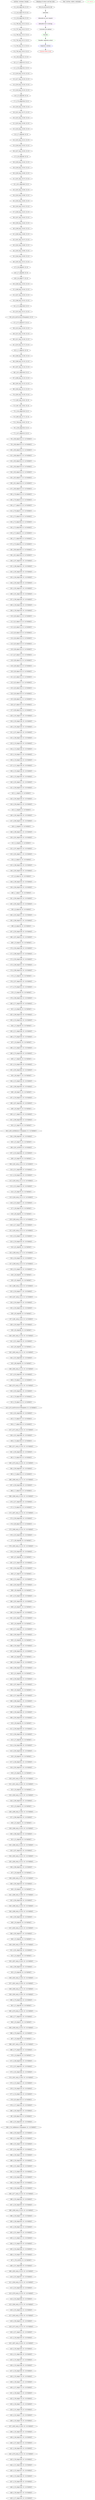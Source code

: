 digraph g {
legend_varNames [ label="varNum: varName, bounds" ]
legend_varNames_0 [ label="0: x_149_edge(184), [0, 0]" ]
legend_varNames_1 [ label="1: x_144_edge(179), [0, 0]" ]
legend_varNames_2 [ label="2: x_129_edge(164), [0, 0]" ]
legend_varNames_3 [ label="3: x_798_in(p_{0,5}), [0, 0]" ]
legend_varNames_4 [ label="4: x_797_in(p_{0,4}), [0, 0]" ]
legend_varNames_5 [ label="5: x_796_in(p_{0,3}), [0, 0]" ]
legend_varNames_6 [ label="6: x_795_in(p_{0,2}), [0, 0]" ]
legend_varNames_7 [ label="7: x_794_in(p_{0,1}), [0, 0]" ]
legend_varNames_8 [ label="8: x_793_in(p_{0,0}), [0, 0]" ]
legend_varNames_9 [ label="9: x_106_edge(141), [0, 0]" ]
legend_varNames_10 [ label="10: x_117_edge(152), [0, 0]" ]
legend_varNames_11 [ label="11: x_126_edge(161), [0, 0]" ]
legend_varNames_12 [ label="12: x_816_in(p_{0,22}), [0, 0]" ]
legend_varNames_13 [ label="13: x_817_in(p_{0,23}), [0, 0]" ]
legend_varNames_14 [ label="14: x_818_in(p_{0,24}), [0, 0]" ]
legend_varNames_15 [ label="15: x_819_in(p_{0,25}), [0, 0]" ]
legend_varNames_16 [ label="16: x_22_edge(39), [0, 0]" ]
legend_varNames_17 [ label="17: x_279_edge(334), [0, 0]" ]
legend_varNames_18 [ label="18: x_820_in(p_{0,26}), [0, 0]" ]
legend_varNames_19 [ label="19: x_821_in(p_{0,27}), [0, 0]" ]
legend_varNames_20 [ label="20: x_822_in(p_{0,28}), [0, 0]" ]
legend_varNames_21 [ label="21: x_823_in(p_{0,29}), [0, 0]" ]
legend_varNames_22 [ label="22: x_824_in(p_{0,30}), [0, 0]" ]
legend_varNames_23 [ label="23: x_27_edge(46), [0, 0]" ]
legend_varNames_24 [ label="24: x_825_in(p_{0,31}), [0, 0]" ]
legend_varNames_25 [ label="25: x_826_in(p_{0,32}), [0, 0]" ]
legend_varNames_26 [ label="26: x_827_in(p_{0,33}), [0, 0]" ]
legend_varNames_27 [ label="27: x_30_edge(49), [0, 0]" ]
legend_varNames_28 [ label="28: x_828_in(p_{0,34}), [0, 0]" ]
legend_varNames_29 [ label="29: x_829_in(p_{0,35}), [0, 0]" ]
legend_varNames_30 [ label="30: x_830_in(p_{0,36}), [0, 0]" ]
legend_varNames_31 [ label="31: x_831_in(p_{0,37}), [0, 0]" ]
legend_varNames_32 [ label="32: x_291_edge(346), [0, 0]" ]
legend_varNames_33 [ label="33: x_832_in(p_{0,38}), [0, 0]" ]
legend_varNames_34 [ label="34: x_833_in(p_{0,39}), [0, 0]" ]
legend_varNames_35 [ label="35: x_834_in(p_{0,40}), [0, 0]" ]
legend_varNames_36 [ label="36: x_835_in(p_{0,41}), [0, 0]" ]
legend_varNames_37 [ label="37: x_836_in(p_{0,42}), [0, 0]" ]
legend_varNames_38 [ label="38: x_837_in(p_{0,43}), [0, 0]" ]
legend_varNames_39 [ label="39: x_838_in(p_{0,44}), [0, 0]" ]
legend_varNames_40 [ label="40: x_839_in(p_{0,45}), [0, 0]" ]
legend_varNames_41 [ label="41: x_840_in(p_{0,46}), [0, 0]" ]
legend_varNames_42 [ label="42: x_841_in(p_{0,47}), [0, 0]" ]
legend_varNames_43 [ label="43: x_842_in(p_{0,48}), [0, 0]" ]
legend_varNames_44 [ label="44: x_843_in(p_{0,49}), [0, 0]" ]
legend_varNames_45 [ label="45: x_844_in(p_{0,50}), [0, 0]" ]
legend_varNames_46 [ label="46: x_845_in(p_{0,51}), [0, 0]" ]
legend_varNames_47 [ label="47: x_59_edge(82), [0, 0]" ]
legend_varNames_48 [ label="48: x_57_edge(80), [0, 0]" ]
legend_varNames_49 [ label="49: x_54_edge(77), [0, 0]" ]
legend_varNames_50 [ label="50: x_849_in(p_{0,55}), [0, 0]" ]
legend_varNames_51 [ label="51: x_848_in(p_{0,54}), [0, 0]" ]
legend_varNames_52 [ label="52: x_847_in(p_{0,53}), [0, 0]" ]
legend_varNames_53 [ label="53: x_846_in(p_{0,52}), [0, 0]" ]
legend_varNames_54 [ label="54: x_213_edge(248), [0, 0]" ]
legend_varNames_55 [ label="55: x_815_in(p_{0,21}), [0, 0]" ]
legend_varNames_56 [ label="56: x_814_in(Fructose-6-Phosphate), [0, 0]" ]
legend_varNames_57 [ label="57: x_272_edge(327), [0, 0]" ]
legend_varNames_58 [ label="58: x_813_in(p_{0,20}), [0, 0]" ]
legend_varNames_59 [ label="59: x_812_in(p_{0,19}), [0, 0]" ]
legend_varNames_60 [ label="60: x_811_in(p_{0,18}), [0, 0]" ]
legend_varNames_61 [ label="61: x_810_in(p_{0,17}), [0, 0]" ]
legend_varNames_62 [ label="62: x_11_edge(23), [0, 0]" ]
legend_varNames_63 [ label="63: x_809_in(p_{0,16}), [0, 0]" ]
legend_varNames_64 [ label="64: x_808_in(p_{0,15}), [0, 0]" ]
legend_varNames_65 [ label="65: x_807_in(p_{0,14}), [0, 0]" ]
legend_varNames_66 [ label="66: x_201_edge(236), [0, 0]" ]
legend_varNames_67 [ label="67: x_806_in(p_{0,13}), [0, 0]" ]
legend_varNames_68 [ label="68: x_805_in(p_{0,12}), [0, 0]" ]
legend_varNames_69 [ label="69: x_804_in(p_{0,11}), [0, 0]" ]
legend_varNames_70 [ label="70: x_803_in(p_{0,10}), [0, 0]" ]
legend_varNames_71 [ label="71: x_802_in(p_{0,9}), [0, 0]" ]
legend_varNames_72 [ label="72: x_801_in(p_{0,8}), [0, 0]" ]
legend_varNames_73 [ label="73: x_194_edge(229), [0, 0]" ]
legend_varNames_74 [ label="74: x_800_in(p_{0,7}), [0, 0]" ]
legend_varNames_75 [ label="75: x_799_in(p_{0,6}), [0, 0]" ]
legend_varNames_76 [ label="76: x_168_edge(203), [0, 0]" ]
legend_varNames_77 [ label="77: x_187_edge(222), [0, 0]" ]
legend_varNames_78 [ label="78: x_189_edge(224), [0, 2147483647]" ]
legend_varNames_79 [ label="79: x_188_edge(223), [0, 2147483647]" ]
legend_varNames_80 [ label="80: x_190_edge(225), [0, 2147483647]" ]
legend_varNames_81 [ label="81: x_186_edge(221), [0, 2147483647]" ]
legend_varNames_82 [ label="82: x_185_edge(220), [0, 2147483647]" ]
legend_varNames_83 [ label="83: x_184_edge(219), [0, 2147483647]" ]
legend_varNames_84 [ label="84: x_183_edge(218), [0, 2147483647]" ]
legend_varNames_85 [ label="85: x_182_edge(217), [0, 2147483647]" ]
legend_varNames_86 [ label="86: x_181_edge(216), [0, 2147483647]" ]
legend_varNames_87 [ label="87: x_180_edge(215), [0, 2147483647]" ]
legend_varNames_88 [ label="88: x_179_edge(214), [0, 2147483647]" ]
legend_varNames_89 [ label="89: x_178_edge(213), [0, 2147483647]" ]
legend_varNames_90 [ label="90: x_177_edge(212), [0, 2147483647]" ]
legend_varNames_91 [ label="91: x_176_edge(211), [0, 2147483647]" ]
legend_varNames_92 [ label="92: x_175_edge(210), [0, 2147483647]" ]
legend_varNames_93 [ label="93: x_174_edge(209), [0, 2147483647]" ]
legend_varNames_94 [ label="94: x_173_edge(208), [0, 2147483647]" ]
legend_varNames_95 [ label="95: x_172_edge(207), [0, 2147483647]" ]
legend_varNames_96 [ label="96: x_171_edge(206), [0, 2147483647]" ]
legend_varNames_97 [ label="97: x_170_edge(205), [0, 2147483647]" ]
legend_varNames_98 [ label="98: x_169_edge(204), [0, 2147483647]" ]
legend_varNames_99 [ label="99: x_191_edge(226), [0, 2147483647]" ]
legend_varNames_100 [ label="100: x_167_edge(202), [0, 2147483647]" ]
legend_varNames_101 [ label="101: x_166_edge(201), [0, 2147483647]" ]
legend_varNames_102 [ label="102: x_165_edge(200), [0, 2147483647]" ]
legend_varNames_103 [ label="103: x_164_edge(199), [0, 2147483647]" ]
legend_varNames_104 [ label="104: x_163_edge(198), [0, 2147483647]" ]
legend_varNames_105 [ label="105: x_162_edge(197), [0, 2147483647]" ]
legend_varNames_106 [ label="106: x_161_edge(196), [0, 2147483647]" ]
legend_varNames_107 [ label="107: x_160_edge(195), [0, 2147483647]" ]
legend_varNames_108 [ label="108: x_159_edge(194), [0, 2147483647]" ]
legend_varNames_109 [ label="109: x_158_edge(193), [0, 2147483647]" ]
legend_varNames_110 [ label="110: x_80_edge(112), [0, 2147483647]" ]
legend_varNames_111 [ label="111: x_81_edge(113), [0, 2147483647]" ]
legend_varNames_112 [ label="112: x_82_edge(114), [0, 2147483647]" ]
legend_varNames_113 [ label="113: x_83_edge(116), [0, 2147483647]" ]
legend_varNames_114 [ label="114: x_84_edge(118), [0, 2147483647]" ]
legend_varNames_115 [ label="115: x_85_edge(119), [0, 2147483647]" ]
legend_varNames_116 [ label="116: x_86_edge(120), [0, 2147483647]" ]
legend_varNames_117 [ label="117: x_87_edge(121), [0, 2147483647]" ]
legend_varNames_118 [ label="118: x_88_edge(122), [0, 2147483647]" ]
legend_varNames_119 [ label="119: x_89_edge(123), [0, 2147483647]" ]
legend_varNames_120 [ label="120: x_90_edge(124), [0, 2147483647]" ]
legend_varNames_121 [ label="121: x_91_edge(125), [0, 2147483647]" ]
legend_varNames_122 [ label="122: x_92_edge(127), [0, 2147483647]" ]
legend_varNames_123 [ label="123: x_93_edge(128), [0, 2147483647]" ]
legend_varNames_124 [ label="124: x_94_edge(129), [0, 2147483647]" ]
legend_varNames_125 [ label="125: x_96_edge(131), [0, 2147483647]" ]
legend_varNames_126 [ label="126: x_97_edge(132), [0, 2147483647]" ]
legend_varNames_127 [ label="127: x_99_edge(134), [0, 2147483647]" ]
legend_varNames_128 [ label="128: x_102_edge(137), [0, 2147483647]" ]
legend_varNames_129 [ label="129: x_103_edge(138), [0, 2147483647]" ]
legend_varNames_130 [ label="130: x_105_edge(140), [0, 2147483647]" ]
legend_varNames_131 [ label="131: x_107_edge(142), [0, 2147483647]" ]
legend_varNames_132 [ label="132: x_108_edge(143), [0, 2147483647]" ]
legend_varNames_133 [ label="133: x_110_edge(145), [0, 2147483647]" ]
legend_varNames_134 [ label="134: x_113_edge(148), [0, 2147483647]" ]
legend_varNames_135 [ label="135: x_116_edge(151), [0, 2147483647]" ]
legend_varNames_136 [ label="136: x_119_edge(154), [0, 2147483647]" ]
legend_varNames_137 [ label="137: x_121_edge(156), [0, 2147483647]" ]
legend_varNames_138 [ label="138: x_123_edge(158), [0, 2147483647]" ]
legend_varNames_139 [ label="139: x_125_edge(160), [0, 2147483647]" ]
legend_varNames_140 [ label="140: x_192_edge(227), [0, 2147483647]" ]
legend_varNames_141 [ label="141: x_258_edge(313), [0, 2147483647]" ]
legend_varNames_142 [ label="142: x_1_edge(3), [0, 2147483647]" ]
legend_varNames_143 [ label="143: x_193_edge(228), [0, 2147483647]" ]
legend_varNames_144 [ label="144: x_259_edge(314), [0, 2147483647]" ]
legend_varNames_145 [ label="145: x_2_edge(6), [0, 2147483647]" ]
legend_varNames_146 [ label="146: x_195_edge(230), [0, 2147483647]" ]
legend_varNames_147 [ label="147: x_260_edge(315), [0, 2147483647]" ]
legend_varNames_148 [ label="148: x_3_edge(8), [0, 2147483647]" ]
legend_varNames_149 [ label="149: x_196_edge(231), [0, 2147483647]" ]
legend_varNames_150 [ label="150: x_261_edge(316), [0, 2147483647]" ]
legend_varNames_151 [ label="151: x_4_edge(9), [0, 2147483647]" ]
legend_varNames_152 [ label="152: x_197_edge(232), [0, 2147483647]" ]
legend_varNames_153 [ label="153: x_262_edge(317), [0, 2147483647]" ]
legend_varNames_154 [ label="154: x_5_edge(12), [0, 2147483647]" ]
legend_varNames_155 [ label="155: x_198_edge(233), [0, 2147483647]" ]
legend_varNames_156 [ label="156: x_263_edge(318), [0, 2147483647]" ]
legend_varNames_157 [ label="157: x_6_edge(14), [0, 2147483647]" ]
legend_varNames_158 [ label="158: x_199_edge(234), [0, 2147483647]" ]
legend_varNames_159 [ label="159: x_264_edge(319), [0, 2147483647]" ]
legend_varNames_160 [ label="160: x_7_edge(17), [0, 2147483647]" ]
legend_varNames_161 [ label="161: x_200_edge(235), [0, 2147483647]" ]
legend_varNames_162 [ label="162: x_265_edge(320), [0, 2147483647]" ]
legend_varNames_163 [ label="163: x_8_edge(19), [0, 2147483647]" ]
legend_varNames_164 [ label="164: x_202_edge(237), [0, 2147483647]" ]
legend_varNames_165 [ label="165: x_266_edge(321), [0, 2147483647]" ]
legend_varNames_166 [ label="166: x_9_edge(20), [0, 2147483647]" ]
legend_varNames_167 [ label="167: x_203_edge(238), [0, 2147483647]" ]
legend_varNames_168 [ label="168: x_267_edge(322), [0, 2147483647]" ]
legend_varNames_169 [ label="169: x_10_edge(22), [0, 2147483647]" ]
legend_varNames_170 [ label="170: x_204_edge(239), [0, 2147483647]" ]
legend_varNames_171 [ label="171: x_268_edge(323), [0, 2147483647]" ]
legend_varNames_172 [ label="172: x_205_edge(240), [0, 2147483647]" ]
legend_varNames_173 [ label="173: x_206_edge(241), [0, 2147483647]" ]
legend_varNames_174 [ label="174: x_269_edge(324), [0, 2147483647]" ]
legend_varNames_175 [ label="175: x_12_edge(25), [0, 2147483647]" ]
legend_varNames_176 [ label="176: x_207_edge(242), [0, 2147483647]" ]
legend_varNames_177 [ label="177: x_270_edge(325), [0, 2147483647]" ]
legend_varNames_178 [ label="178: x_13_edge(26), [0, 2147483647]" ]
legend_varNames_179 [ label="179: x_208_edge(243), [0, 2147483647]" ]
legend_varNames_180 [ label="180: x_271_edge(326), [0, 2147483647]" ]
legend_varNames_181 [ label="181: x_14_edge(28), [0, 2147483647]" ]
legend_varNames_182 [ label="182: x_209_edge(244), [0, 2147483647]" ]
legend_varNames_183 [ label="183: x_210_edge(245), [0, 2147483647]" ]
legend_varNames_184 [ label="184: x_15_edge(30), [0, 2147483647]" ]
legend_varNames_185 [ label="185: x_211_edge(246), [0, 2147483647]" ]
legend_varNames_186 [ label="186: x_273_edge(328), [0, 2147483647]" ]
legend_varNames_187 [ label="187: x_16_edge(32), [0, 2147483647]" ]
legend_varNames_188 [ label="188: x_212_edge(247), [0, 2147483647]" ]
legend_varNames_189 [ label="189: x_274_edge(329), [0, 2147483647]" ]
legend_varNames_190 [ label="190: x_17_edge(34), [0, 2147483647]" ]
legend_varNames_191 [ label="191: x_214_edge(249), [0, 2147483647]" ]
legend_varNames_192 [ label="192: x_305_edge(363), [0, 2147483647]" ]
legend_varNames_193 [ label="193: x_48_edge(71), [0, 2147483647]" ]
legend_varNames_194 [ label="194: x_215_edge(250), [0, 2147483647]" ]
legend_varNames_195 [ label="195: x_306_edge(364), [0, 2147483647]" ]
legend_varNames_196 [ label="196: x_49_edge(72), [0, 2147483647]" ]
legend_varNames_197 [ label="197: x_216_edge(251), [0, 2147483647]" ]
legend_varNames_198 [ label="198: x_307_edge(365), [0, 2147483647]" ]
legend_varNames_199 [ label="199: x_50_edge(73), [0, 2147483647]" ]
legend_varNames_200 [ label="200: x_217_edge(252), [0, 2147483647]" ]
legend_varNames_201 [ label="201: x_308_edge(366), [0, 2147483647]" ]
legend_varNames_202 [ label="202: x_51_edge(74), [0, 2147483647]" ]
legend_varNames_203 [ label="203: x_850_out(Ribulose-5-Phosphate), [0, 2147483647]" ]
legend_varNames_204 [ label="204: x_309_edge(367), [0, 2147483647]" ]
legend_varNames_205 [ label="205: x_52_edge(75), [0, 2147483647]" ]
legend_varNames_206 [ label="206: x_851_out(H2O), [0, 2147483647]" ]
legend_varNames_207 [ label="207: x_310_edge(368), [0, 2147483647]" ]
legend_varNames_208 [ label="208: x_53_edge(76), [0, 2147483647]" ]
legend_varNames_209 [ label="209: x_852_out(p_{0,0}), [0, 2147483647]" ]
legend_varNames_210 [ label="210: x_311_edge(369), [0, 2147483647]" ]
legend_varNames_211 [ label="211: x_218_edge(253), [0, 2147483647]" ]
legend_varNames_212 [ label="212: x_853_out(p_{0,1}), [0, 2147483647]" ]
legend_varNames_213 [ label="213: x_312_edge(370), [0, 2147483647]" ]
legend_varNames_214 [ label="214: x_55_edge(78), [0, 2147483647]" ]
legend_varNames_215 [ label="215: x_854_out(p_{0,2}), [0, 2147483647]" ]
legend_varNames_216 [ label="216: x_313_edge(371), [0, 2147483647]" ]
legend_varNames_217 [ label="217: x_56_edge(79), [0, 2147483647]" ]
legend_varNames_218 [ label="218: x_60_edge(84), [0, 2147483647]" ]
legend_varNames_219 [ label="219: x_858_out(p_{0,6}), [0, 2147483647]" ]
legend_varNames_220 [ label="220: x_317_edge(375), [0, 2147483647]" ]
legend_varNames_221 [ label="221: x_855_out(p_{0,3}), [0, 2147483647]" ]
legend_varNames_222 [ label="222: x_314_edge(372), [0, 2147483647]" ]
legend_varNames_223 [ label="223: x_219_edge(254), [0, 2147483647]" ]
legend_varNames_224 [ label="224: x_61_edge(85), [0, 2147483647]" ]
legend_varNames_225 [ label="225: x_859_out(p_{0,7}), [0, 2147483647]" ]
legend_varNames_226 [ label="226: x_318_edge(376), [0, 2147483647]" ]
legend_varNames_227 [ label="227: x_856_out(p_{0,4}), [0, 2147483647]" ]
legend_varNames_228 [ label="228: x_315_edge(373), [0, 2147483647]" ]
legend_varNames_229 [ label="229: x_58_edge(81), [0, 2147483647]" ]
legend_varNames_230 [ label="230: x_62_edge(87), [0, 2147483647]" ]
legend_varNames_231 [ label="231: x_860_out(p_{0,8}), [0, 2147483647]" ]
legend_varNames_232 [ label="232: x_319_edge(377), [0, 2147483647]" ]
legend_varNames_233 [ label="233: x_857_out(p_{0,5}), [0, 2147483647]" ]
legend_varNames_234 [ label="234: x_316_edge(374), [0, 2147483647]" ]
legend_varNames_235 [ label="235: x_220_edge(255), [0, 2147483647]" ]
legend_varNames_236 [ label="236: x_63_edge(89), [0, 2147483647]" ]
legend_varNames_237 [ label="237: x_861_out(p_{0,9}), [0, 2147483647]" ]
legend_varNames_238 [ label="238: x_320_edge(378), [0, 2147483647]" ]
legend_varNames_239 [ label="239: x_64_edge(90), [0, 2147483647]" ]
legend_varNames_240 [ label="240: x_862_out(p_{0,10}), [0, 2147483647]" ]
legend_varNames_241 [ label="241: x_321_edge(379), [0, 2147483647]" ]
legend_varNames_242 [ label="242: x_65_edge(92), [0, 2147483647]" ]
legend_varNames_243 [ label="243: x_863_out(p_{0,11}), [0, 2147483647]" ]
legend_varNames_244 [ label="244: x_322_edge(380), [0, 2147483647]" ]
legend_varNames_245 [ label="245: x_66_edge(94), [0, 2147483647]" ]
legend_varNames_246 [ label="246: x_864_out(p_{0,12}), [0, 2147483647]" ]
legend_varNames_247 [ label="247: x_323_edge(381), [0, 2147483647]" ]
legend_varNames_248 [ label="248: x_79_edge(111), [0, 2147483647]" ]
legend_varNames_249 [ label="249: x_874_out(p_{0,21}), [0, 2147483647]" ]
legend_varNames_250 [ label="250: x_333_edge(391), [0, 2147483647]" ]
legend_varNames_251 [ label="251: x_76_edge(108), [0, 2147483647]" ]
legend_varNames_252 [ label="252: x_78_edge(110), [0, 2147483647]" ]
legend_varNames_253 [ label="253: x_873_out(Fructose-6-Phosphate), [0, 2147483647]" ]
legend_varNames_254 [ label="254: x_332_edge(390), [0, 2147483647]" ]
legend_varNames_255 [ label="255: x_75_edge(107), [0, 2147483647]" ]
legend_varNames_256 [ label="256: x_77_edge(109), [0, 2147483647]" ]
legend_varNames_257 [ label="257: x_872_out(p_{0,20}), [0, 2147483647]" ]
legend_varNames_258 [ label="258: x_331_edge(389), [0, 2147483647]" ]
legend_varNames_259 [ label="259: x_74_edge(106), [0, 2147483647]" ]
legend_varNames_260 [ label="260: x_871_out(p_{0,19}), [0, 2147483647]" ]
legend_varNames_261 [ label="261: x_330_edge(388), [0, 2147483647]" ]
legend_varNames_262 [ label="262: x_73_edge(105), [0, 2147483647]" ]
legend_varNames_263 [ label="263: x_870_out(p_{0,18}), [0, 2147483647]" ]
legend_varNames_264 [ label="264: x_329_edge(387), [0, 2147483647]" ]
legend_varNames_265 [ label="265: x_72_edge(103), [0, 2147483647]" ]
legend_varNames_266 [ label="266: x_869_out(p_{0,17}), [0, 2147483647]" ]
legend_varNames_267 [ label="267: x_328_edge(386), [0, 2147483647]" ]
legend_varNames_268 [ label="268: x_71_edge(102), [0, 2147483647]" ]
legend_varNames_269 [ label="269: x_868_out(p_{0,16}), [0, 2147483647]" ]
legend_varNames_270 [ label="270: x_327_edge(385), [0, 2147483647]" ]
legend_varNames_271 [ label="271: x_70_edge(101), [0, 2147483647]" ]
legend_varNames_272 [ label="272: x_867_out(p_{0,15}), [0, 2147483647]" ]
legend_varNames_273 [ label="273: x_326_edge(384), [0, 2147483647]" ]
legend_varNames_274 [ label="274: x_69_edge(100), [0, 2147483647]" ]
legend_varNames_275 [ label="275: x_866_out(p_{0,14}), [0, 2147483647]" ]
legend_varNames_276 [ label="276: x_325_edge(383), [0, 2147483647]" ]
legend_varNames_277 [ label="277: x_68_edge(98), [0, 2147483647]" ]
legend_varNames_278 [ label="278: x_865_out(p_{0,13}), [0, 2147483647]" ]
legend_varNames_279 [ label="279: x_324_edge(382), [0, 2147483647]" ]
legend_varNames_280 [ label="280: x_67_edge(96), [0, 2147483647]" ]
legend_varNames_281 [ label="281: x_221_edge(256), [0, 2147483647]" ]
legend_varNames_282 [ label="282: x_304_edge(362), [0, 2147483647]" ]
legend_varNames_283 [ label="283: x_47_edge(70), [0, 2147483647]" ]
legend_varNames_284 [ label="284: x_222_edge(257), [0, 2147483647]" ]
legend_varNames_285 [ label="285: x_303_edge(360), [0, 2147483647]" ]
legend_varNames_286 [ label="286: x_46_edge(69), [0, 2147483647]" ]
legend_varNames_287 [ label="287: x_223_edge(259), [0, 2147483647]" ]
legend_varNames_288 [ label="288: x_302_edge(358), [0, 2147483647]" ]
legend_varNames_289 [ label="289: x_45_edge(67), [0, 2147483647]" ]
legend_varNames_290 [ label="290: x_224_edge(261), [0, 2147483647]" ]
legend_varNames_291 [ label="291: x_301_edge(357), [0, 2147483647]" ]
legend_varNames_292 [ label="292: x_44_edge(66), [0, 2147483647]" ]
legend_varNames_293 [ label="293: x_227_edge(267), [0, 2147483647]" ]
legend_varNames_294 [ label="294: x_300_edge(355), [0, 2147483647]" ]
legend_varNames_295 [ label="295: x_43_edge(65), [0, 2147483647]" ]
legend_varNames_296 [ label="296: x_230_edge(273), [0, 2147483647]" ]
legend_varNames_297 [ label="297: x_299_edge(354), [0, 2147483647]" ]
legend_varNames_298 [ label="298: x_42_edge(64), [0, 2147483647]" ]
legend_varNames_299 [ label="299: x_233_edge(278), [0, 2147483647]" ]
legend_varNames_300 [ label="300: x_298_edge(353), [0, 2147483647]" ]
legend_varNames_301 [ label="301: x_41_edge(62), [0, 2147483647]" ]
legend_varNames_302 [ label="302: x_236_edge(284), [0, 2147483647]" ]
legend_varNames_303 [ label="303: x_297_edge(352), [0, 2147483647]" ]
legend_varNames_304 [ label="304: x_40_edge(61), [0, 2147483647]" ]
legend_varNames_305 [ label="305: x_237_edge(286), [0, 2147483647]" ]
legend_varNames_306 [ label="306: x_296_edge(351), [0, 2147483647]" ]
legend_varNames_307 [ label="307: x_39_edge(60), [0, 2147483647]" ]
legend_varNames_308 [ label="308: x_238_edge(288), [0, 2147483647]" ]
legend_varNames_309 [ label="309: x_295_edge(350), [0, 2147483647]" ]
legend_varNames_310 [ label="310: x_38_edge(59), [0, 2147483647]" ]
legend_varNames_311 [ label="311: x_239_edge(290), [0, 2147483647]" ]
legend_varNames_312 [ label="312: x_294_edge(349), [0, 2147483647]" ]
legend_varNames_313 [ label="313: x_37_edge(56), [0, 2147483647]" ]
legend_varNames_314 [ label="314: x_244_edge(299), [0, 2147483647]" ]
legend_varNames_315 [ label="315: x_293_edge(348), [0, 2147483647]" ]
legend_varNames_316 [ label="316: x_36_edge(55), [0, 2147483647]" ]
legend_varNames_317 [ label="317: x_246_edge(301), [0, 2147483647]" ]
legend_varNames_318 [ label="318: x_292_edge(347), [0, 2147483647]" ]
legend_varNames_319 [ label="319: x_35_edge(54), [0, 2147483647]" ]
legend_varNames_320 [ label="320: x_902_out(p_{0,49}), [0, 2147483647]" ]
legend_varNames_321 [ label="321: x_901_out(p_{0,48}), [0, 2147483647]" ]
legend_varNames_322 [ label="322: x_34_edge(53), [0, 2147483647]" ]
legend_varNames_323 [ label="323: x_900_out(p_{0,47}), [0, 2147483647]" ]
legend_varNames_324 [ label="324: x_290_edge(345), [0, 2147483647]" ]
legend_varNames_325 [ label="325: x_33_edge(52), [0, 2147483647]" ]
legend_varNames_326 [ label="326: x_899_out(p_{0,46}), [0, 2147483647]" ]
legend_varNames_327 [ label="327: x_289_edge(344), [0, 2147483647]" ]
legend_varNames_328 [ label="328: x_32_edge(51), [0, 2147483647]" ]
legend_varNames_329 [ label="329: x_898_out(p_{0,45}), [0, 2147483647]" ]
legend_varNames_330 [ label="330: x_288_edge(343), [0, 2147483647]" ]
legend_varNames_331 [ label="331: x_31_edge(50), [0, 2147483647]" ]
legend_varNames_332 [ label="332: x_896_out(p_{0,43}), [0, 2147483647]" ]
legend_varNames_333 [ label="333: x_287_edge(342), [0, 2147483647]" ]
legend_varNames_334 [ label="334: x_895_out(p_{0,42}), [0, 2147483647]" ]
legend_varNames_335 [ label="335: x_894_out(p_{0,41}), [0, 2147483647]" ]
legend_varNames_336 [ label="336: x_286_edge(341), [0, 2147483647]" ]
legend_varNames_337 [ label="337: x_29_edge(48), [0, 2147483647]" ]
legend_varNames_338 [ label="338: x_890_out(p_{0,37}), [0, 2147483647]" ]
legend_varNames_339 [ label="339: x_285_edge(340), [0, 2147483647]" ]
legend_varNames_340 [ label="340: x_28_edge(47), [0, 2147483647]" ]
legend_varNames_341 [ label="341: x_889_out(p_{0,36}), [0, 2147483647]" ]
legend_varNames_342 [ label="342: x_284_edge(339), [0, 2147483647]" ]
legend_varNames_343 [ label="343: x_888_out(p_{0,35}), [0, 2147483647]" ]
legend_varNames_344 [ label="344: x_886_out(p_{0,33}), [0, 2147483647]" ]
legend_varNames_345 [ label="345: x_283_edge(338), [0, 2147483647]" ]
legend_varNames_346 [ label="346: x_26_edge(45), [0, 2147483647]" ]
legend_varNames_347 [ label="347: x_885_out(p_{0,32}), [0, 2147483647]" ]
legend_varNames_348 [ label="348: x_282_edge(337), [0, 2147483647]" ]
legend_varNames_349 [ label="349: x_25_edge(43), [0, 2147483647]" ]
legend_varNames_350 [ label="350: x_883_out(p_{0,30}), [0, 2147483647]" ]
legend_varNames_351 [ label="351: x_281_edge(336), [0, 2147483647]" ]
legend_varNames_352 [ label="352: x_24_edge(41), [0, 2147483647]" ]
legend_varNames_353 [ label="353: x_897_out(p_{0,44}), [0, 2147483647]" ]
legend_varNames_354 [ label="354: x_280_edge(335), [0, 2147483647]" ]
legend_varNames_355 [ label="355: x_23_edge(40), [0, 2147483647]" ]
legend_varNames_356 [ label="356: x_882_out(p_{0,29}), [0, 2147483647]" ]
legend_varNames_357 [ label="357: x_881_out(p_{0,28}), [0, 2147483647]" ]
legend_varNames_358 [ label="358: x_880_out(p_{0,27}), [0, 2147483647]" ]
legend_varNames_359 [ label="359: x_893_out(p_{0,40}), [0, 2147483647]" ]
legend_varNames_360 [ label="360: x_278_edge(333), [0, 2147483647]" ]
legend_varNames_361 [ label="361: x_21_edge(38), [0, 2147483647]" ]
legend_varNames_362 [ label="362: x_879_out(p_{0,26}), [0, 2147483647]" ]
legend_varNames_363 [ label="363: x_277_edge(332), [0, 2147483647]" ]
legend_varNames_364 [ label="364: x_20_edge(37), [0, 2147483647]" ]
legend_varNames_365 [ label="365: x_908_out(p_{0,55}), [0, 2147483647]" ]
legend_varNames_366 [ label="366: x_276_edge(331), [0, 2147483647]" ]
legend_varNames_367 [ label="367: x_19_edge(36), [0, 2147483647]" ]
legend_varNames_368 [ label="368: x_907_out(p_{0,54}), [0, 2147483647]" ]
legend_varNames_369 [ label="369: x_275_edge(330), [0, 2147483647]" ]
legend_varNames_370 [ label="370: x_18_edge(35), [0, 2147483647]" ]
legend_varNames_371 [ label="371: x_249_edge(304), [0, 2147483647]" ]
legend_varNames_372 [ label="372: x_247_edge(302), [0, 2147483647]" ]
legend_varNames_373 [ label="373: x_242_edge(296), [0, 2147483647]" ]
legend_varNames_374 [ label="374: x_891_out(p_{0,38}), [0, 2147483647]" ]
legend_varNames_375 [ label="375: x_122_edge(157), [0, 2147483647]" ]
legend_varNames_376 [ label="376: x_120_edge(155), [0, 2147483647]" ]
legend_varNames_377 [ label="377: x_124_edge(159), [0, 2147483647]" ]
legend_varNames_378 [ label="378: x_95_edge(130), [0, 2147483647]" ]
legend_varNames_379 [ label="379: x_127_edge(162), [0, 2147483647]" ]
legend_varNames_380 [ label="380: x_240_edge(292), [0, 2147483647]" ]
legend_varNames_381 [ label="381: x_98_edge(133), [0, 2147483647]" ]
legend_varNames_382 [ label="382: x_225_edge(263), [0, 2147483647]" ]
legend_varNames_383 [ label="383: x_791_in(Ribulose-5-Phosphate), [0, 2147483647]" ]
legend_varNames_384 [ label="384: x_250_edge(305), [0, 2147483647]" ]
legend_varNames_385 [ label="385: x_111_edge(146), [0, 2147483647]" ]
legend_varNames_386 [ label="386: x_232_edge(276), [0, 2147483647]" ]
legend_varNames_387 [ label="387: x_241_edge(294), [0, 2147483647]" ]
legend_varNames_388 [ label="388: x_100_edge(135), [0, 2147483647]" ]
legend_varNames_389 [ label="389: x_226_edge(265), [0, 2147483647]" ]
legend_varNames_390 [ label="390: x_101_edge(136), [0, 2147483647]" ]
legend_varNames_391 [ label="391: x_114_edge(149), [0, 2147483647]" ]
legend_varNames_392 [ label="392: x_243_edge(298), [0, 2147483647]" ]
legend_varNames_393 [ label="393: x_104_edge(139), [0, 2147483647]" ]
legend_varNames_394 [ label="394: x_228_edge(269), [0, 2147483647]" ]
legend_varNames_395 [ label="395: x_877_out(p_{0,24}), [0, 2147483647]" ]
legend_varNames_396 [ label="396: x_235_edge(282), [0, 2147483647]" ]
legend_varNames_397 [ label="397: x_245_edge(300), [0, 2147483647]" ]
legend_varNames_398 [ label="398: x_906_out(p_{0,53}), [0, 2147483647]" ]
legend_varNames_399 [ label="399: x_229_edge(271), [0, 2147483647]" ]
legend_varNames_400 [ label="400: x_248_edge(303), [0, 2147483647]" ]
legend_varNames_401 [ label="401: x_109_edge(144), [0, 2147483647]" ]
legend_varNames_402 [ label="402: x_231_edge(274), [0, 2147483647]" ]
legend_varNames_403 [ label="403: x_112_edge(147), [0, 2147483647]" ]
legend_varNames_404 [ label="404: x_115_edge(150), [0, 2147483647]" ]
legend_varNames_405 [ label="405: x_234_edge(280), [0, 2147483647]" ]
legend_varNames_406 [ label="406: x_118_edge(153), [0, 2147483647]" ]
legend_varNames_407 [ label="407: x_792_in(H2O), [0, 2147483647]" ]
legend_varNames_408 [ label="408: x_251_edge(306), [0, 2147483647]" ]
legend_varNames_409 [ label="409: x_905_out(p_{0,52}), [0, 2147483647]" ]
legend_varNames_410 [ label="410: x_252_edge(307), [0, 2147483647]" ]
legend_varNames_411 [ label="411: x_904_out(p_{0,51}), [0, 2147483647]" ]
legend_varNames_412 [ label="412: x_253_edge(308), [0, 2147483647]" ]
legend_varNames_413 [ label="413: x_876_out(p_{0,23}), [0, 2147483647]" ]
legend_varNames_414 [ label="414: x_254_edge(309), [0, 2147483647]" ]
legend_varNames_415 [ label="415: x_884_out(p_{0,31}), [0, 2147483647]" ]
legend_varNames_416 [ label="416: x_255_edge(310), [0, 2147483647]" ]
legend_varNames_417 [ label="417: x_903_out(p_{0,50}), [0, 2147483647]" ]
legend_varNames_418 [ label="418: x_256_edge(311), [0, 2147483647]" ]
legend_varNames_419 [ label="419: x_875_out(p_{0,22}), [0, 2147483647]" ]
legend_varNames_420 [ label="420: x_257_edge(312), [0, 2147483647]" ]
legend_varNames_421 [ label="421: x_128_edge(163), [0, 2147483647]" ]
legend_varNames_422 [ label="422: x_887_out(p_{0,34}), [0, 2147483647]" ]
legend_varNames_423 [ label="423: x_130_edge(165), [0, 2147483647]" ]
legend_varNames_424 [ label="424: x_131_edge(166), [0, 2147483647]" ]
legend_varNames_425 [ label="425: x_132_edge(167), [0, 2147483647]" ]
legend_varNames_426 [ label="426: x_133_edge(168), [0, 2147483647]" ]
legend_varNames_427 [ label="427: x_134_edge(169), [0, 2147483647]" ]
legend_varNames_428 [ label="428: x_135_edge(170), [0, 2147483647]" ]
legend_varNames_429 [ label="429: x_136_edge(171), [0, 2147483647]" ]
legend_varNames_430 [ label="430: x_137_edge(172), [0, 2147483647]" ]
legend_varNames_431 [ label="431: x_138_edge(173), [0, 2147483647]" ]
legend_varNames_432 [ label="432: x_139_edge(174), [0, 2147483647]" ]
legend_varNames_433 [ label="433: x_140_edge(175), [0, 2147483647]" ]
legend_varNames_434 [ label="434: x_141_edge(176), [0, 2147483647]" ]
legend_varNames_435 [ label="435: x_142_edge(177), [0, 2147483647]" ]
legend_varNames_436 [ label="436: x_143_edge(178), [0, 2147483647]" ]
legend_varNames_437 [ label="437: x_892_out(p_{0,39}), [0, 2147483647]" ]
legend_varNames_438 [ label="438: x_145_edge(180), [0, 2147483647]" ]
legend_varNames_439 [ label="439: x_146_edge(181), [0, 2147483647]" ]
legend_varNames_440 [ label="440: x_147_edge(182), [0, 2147483647]" ]
legend_varNames_441 [ label="441: x_148_edge(183), [0, 2147483647]" ]
legend_varNames_442 [ label="442: x_878_out(p_{0,25}), [0, 2147483647]" ]
legend_varNames_443 [ label="443: x_150_edge(185), [0, 2147483647]" ]
legend_varNames_444 [ label="444: x_151_edge(186), [0, 2147483647]" ]
legend_varNames_445 [ label="445: x_152_edge(187), [0, 2147483647]" ]
legend_varNames_446 [ label="446: x_153_edge(188), [0, 2147483647]" ]
legend_varNames_447 [ label="447: x_154_edge(189), [0, 2147483647]" ]
legend_varNames_448 [ label="448: x_155_edge(190), [0, 2147483647]" ]
legend_varNames_449 [ label="449: x_156_edge(191), [0, 2147483647]" ]
legend_varNames_450 [ label="450: x_157_edge(192), [0, 2147483647]" ]
legend_varNames -> legend_varNames_0
legend_varNames_0 -> legend_varNames_1
legend_varNames_1 -> legend_varNames_2
legend_varNames_2 -> legend_varNames_3
legend_varNames_3 -> legend_varNames_4
legend_varNames_4 -> legend_varNames_5
legend_varNames_5 -> legend_varNames_6
legend_varNames_6 -> legend_varNames_7
legend_varNames_7 -> legend_varNames_8
legend_varNames_8 -> legend_varNames_9
legend_varNames_9 -> legend_varNames_10
legend_varNames_10 -> legend_varNames_11
legend_varNames_11 -> legend_varNames_12
legend_varNames_12 -> legend_varNames_13
legend_varNames_13 -> legend_varNames_14
legend_varNames_14 -> legend_varNames_15
legend_varNames_15 -> legend_varNames_16
legend_varNames_16 -> legend_varNames_17
legend_varNames_17 -> legend_varNames_18
legend_varNames_18 -> legend_varNames_19
legend_varNames_19 -> legend_varNames_20
legend_varNames_20 -> legend_varNames_21
legend_varNames_21 -> legend_varNames_22
legend_varNames_22 -> legend_varNames_23
legend_varNames_23 -> legend_varNames_24
legend_varNames_24 -> legend_varNames_25
legend_varNames_25 -> legend_varNames_26
legend_varNames_26 -> legend_varNames_27
legend_varNames_27 -> legend_varNames_28
legend_varNames_28 -> legend_varNames_29
legend_varNames_29 -> legend_varNames_30
legend_varNames_30 -> legend_varNames_31
legend_varNames_31 -> legend_varNames_32
legend_varNames_32 -> legend_varNames_33
legend_varNames_33 -> legend_varNames_34
legend_varNames_34 -> legend_varNames_35
legend_varNames_35 -> legend_varNames_36
legend_varNames_36 -> legend_varNames_37
legend_varNames_37 -> legend_varNames_38
legend_varNames_38 -> legend_varNames_39
legend_varNames_39 -> legend_varNames_40
legend_varNames_40 -> legend_varNames_41
legend_varNames_41 -> legend_varNames_42
legend_varNames_42 -> legend_varNames_43
legend_varNames_43 -> legend_varNames_44
legend_varNames_44 -> legend_varNames_45
legend_varNames_45 -> legend_varNames_46
legend_varNames_46 -> legend_varNames_47
legend_varNames_47 -> legend_varNames_48
legend_varNames_48 -> legend_varNames_49
legend_varNames_49 -> legend_varNames_50
legend_varNames_50 -> legend_varNames_51
legend_varNames_51 -> legend_varNames_52
legend_varNames_52 -> legend_varNames_53
legend_varNames_53 -> legend_varNames_54
legend_varNames_54 -> legend_varNames_55
legend_varNames_55 -> legend_varNames_56
legend_varNames_56 -> legend_varNames_57
legend_varNames_57 -> legend_varNames_58
legend_varNames_58 -> legend_varNames_59
legend_varNames_59 -> legend_varNames_60
legend_varNames_60 -> legend_varNames_61
legend_varNames_61 -> legend_varNames_62
legend_varNames_62 -> legend_varNames_63
legend_varNames_63 -> legend_varNames_64
legend_varNames_64 -> legend_varNames_65
legend_varNames_65 -> legend_varNames_66
legend_varNames_66 -> legend_varNames_67
legend_varNames_67 -> legend_varNames_68
legend_varNames_68 -> legend_varNames_69
legend_varNames_69 -> legend_varNames_70
legend_varNames_70 -> legend_varNames_71
legend_varNames_71 -> legend_varNames_72
legend_varNames_72 -> legend_varNames_73
legend_varNames_73 -> legend_varNames_74
legend_varNames_74 -> legend_varNames_75
legend_varNames_75 -> legend_varNames_76
legend_varNames_76 -> legend_varNames_77
legend_varNames_77 -> legend_varNames_78
legend_varNames_78 -> legend_varNames_79
legend_varNames_79 -> legend_varNames_80
legend_varNames_80 -> legend_varNames_81
legend_varNames_81 -> legend_varNames_82
legend_varNames_82 -> legend_varNames_83
legend_varNames_83 -> legend_varNames_84
legend_varNames_84 -> legend_varNames_85
legend_varNames_85 -> legend_varNames_86
legend_varNames_86 -> legend_varNames_87
legend_varNames_87 -> legend_varNames_88
legend_varNames_88 -> legend_varNames_89
legend_varNames_89 -> legend_varNames_90
legend_varNames_90 -> legend_varNames_91
legend_varNames_91 -> legend_varNames_92
legend_varNames_92 -> legend_varNames_93
legend_varNames_93 -> legend_varNames_94
legend_varNames_94 -> legend_varNames_95
legend_varNames_95 -> legend_varNames_96
legend_varNames_96 -> legend_varNames_97
legend_varNames_97 -> legend_varNames_98
legend_varNames_98 -> legend_varNames_99
legend_varNames_99 -> legend_varNames_100
legend_varNames_100 -> legend_varNames_101
legend_varNames_101 -> legend_varNames_102
legend_varNames_102 -> legend_varNames_103
legend_varNames_103 -> legend_varNames_104
legend_varNames_104 -> legend_varNames_105
legend_varNames_105 -> legend_varNames_106
legend_varNames_106 -> legend_varNames_107
legend_varNames_107 -> legend_varNames_108
legend_varNames_108 -> legend_varNames_109
legend_varNames_109 -> legend_varNames_110
legend_varNames_110 -> legend_varNames_111
legend_varNames_111 -> legend_varNames_112
legend_varNames_112 -> legend_varNames_113
legend_varNames_113 -> legend_varNames_114
legend_varNames_114 -> legend_varNames_115
legend_varNames_115 -> legend_varNames_116
legend_varNames_116 -> legend_varNames_117
legend_varNames_117 -> legend_varNames_118
legend_varNames_118 -> legend_varNames_119
legend_varNames_119 -> legend_varNames_120
legend_varNames_120 -> legend_varNames_121
legend_varNames_121 -> legend_varNames_122
legend_varNames_122 -> legend_varNames_123
legend_varNames_123 -> legend_varNames_124
legend_varNames_124 -> legend_varNames_125
legend_varNames_125 -> legend_varNames_126
legend_varNames_126 -> legend_varNames_127
legend_varNames_127 -> legend_varNames_128
legend_varNames_128 -> legend_varNames_129
legend_varNames_129 -> legend_varNames_130
legend_varNames_130 -> legend_varNames_131
legend_varNames_131 -> legend_varNames_132
legend_varNames_132 -> legend_varNames_133
legend_varNames_133 -> legend_varNames_134
legend_varNames_134 -> legend_varNames_135
legend_varNames_135 -> legend_varNames_136
legend_varNames_136 -> legend_varNames_137
legend_varNames_137 -> legend_varNames_138
legend_varNames_138 -> legend_varNames_139
legend_varNames_139 -> legend_varNames_140
legend_varNames_140 -> legend_varNames_141
legend_varNames_141 -> legend_varNames_142
legend_varNames_142 -> legend_varNames_143
legend_varNames_143 -> legend_varNames_144
legend_varNames_144 -> legend_varNames_145
legend_varNames_145 -> legend_varNames_146
legend_varNames_146 -> legend_varNames_147
legend_varNames_147 -> legend_varNames_148
legend_varNames_148 -> legend_varNames_149
legend_varNames_149 -> legend_varNames_150
legend_varNames_150 -> legend_varNames_151
legend_varNames_151 -> legend_varNames_152
legend_varNames_152 -> legend_varNames_153
legend_varNames_153 -> legend_varNames_154
legend_varNames_154 -> legend_varNames_155
legend_varNames_155 -> legend_varNames_156
legend_varNames_156 -> legend_varNames_157
legend_varNames_157 -> legend_varNames_158
legend_varNames_158 -> legend_varNames_159
legend_varNames_159 -> legend_varNames_160
legend_varNames_160 -> legend_varNames_161
legend_varNames_161 -> legend_varNames_162
legend_varNames_162 -> legend_varNames_163
legend_varNames_163 -> legend_varNames_164
legend_varNames_164 -> legend_varNames_165
legend_varNames_165 -> legend_varNames_166
legend_varNames_166 -> legend_varNames_167
legend_varNames_167 -> legend_varNames_168
legend_varNames_168 -> legend_varNames_169
legend_varNames_169 -> legend_varNames_170
legend_varNames_170 -> legend_varNames_171
legend_varNames_171 -> legend_varNames_172
legend_varNames_172 -> legend_varNames_173
legend_varNames_173 -> legend_varNames_174
legend_varNames_174 -> legend_varNames_175
legend_varNames_175 -> legend_varNames_176
legend_varNames_176 -> legend_varNames_177
legend_varNames_177 -> legend_varNames_178
legend_varNames_178 -> legend_varNames_179
legend_varNames_179 -> legend_varNames_180
legend_varNames_180 -> legend_varNames_181
legend_varNames_181 -> legend_varNames_182
legend_varNames_182 -> legend_varNames_183
legend_varNames_183 -> legend_varNames_184
legend_varNames_184 -> legend_varNames_185
legend_varNames_185 -> legend_varNames_186
legend_varNames_186 -> legend_varNames_187
legend_varNames_187 -> legend_varNames_188
legend_varNames_188 -> legend_varNames_189
legend_varNames_189 -> legend_varNames_190
legend_varNames_190 -> legend_varNames_191
legend_varNames_191 -> legend_varNames_192
legend_varNames_192 -> legend_varNames_193
legend_varNames_193 -> legend_varNames_194
legend_varNames_194 -> legend_varNames_195
legend_varNames_195 -> legend_varNames_196
legend_varNames_196 -> legend_varNames_197
legend_varNames_197 -> legend_varNames_198
legend_varNames_198 -> legend_varNames_199
legend_varNames_199 -> legend_varNames_200
legend_varNames_200 -> legend_varNames_201
legend_varNames_201 -> legend_varNames_202
legend_varNames_202 -> legend_varNames_203
legend_varNames_203 -> legend_varNames_204
legend_varNames_204 -> legend_varNames_205
legend_varNames_205 -> legend_varNames_206
legend_varNames_206 -> legend_varNames_207
legend_varNames_207 -> legend_varNames_208
legend_varNames_208 -> legend_varNames_209
legend_varNames_209 -> legend_varNames_210
legend_varNames_210 -> legend_varNames_211
legend_varNames_211 -> legend_varNames_212
legend_varNames_212 -> legend_varNames_213
legend_varNames_213 -> legend_varNames_214
legend_varNames_214 -> legend_varNames_215
legend_varNames_215 -> legend_varNames_216
legend_varNames_216 -> legend_varNames_217
legend_varNames_217 -> legend_varNames_218
legend_varNames_218 -> legend_varNames_219
legend_varNames_219 -> legend_varNames_220
legend_varNames_220 -> legend_varNames_221
legend_varNames_221 -> legend_varNames_222
legend_varNames_222 -> legend_varNames_223
legend_varNames_223 -> legend_varNames_224
legend_varNames_224 -> legend_varNames_225
legend_varNames_225 -> legend_varNames_226
legend_varNames_226 -> legend_varNames_227
legend_varNames_227 -> legend_varNames_228
legend_varNames_228 -> legend_varNames_229
legend_varNames_229 -> legend_varNames_230
legend_varNames_230 -> legend_varNames_231
legend_varNames_231 -> legend_varNames_232
legend_varNames_232 -> legend_varNames_233
legend_varNames_233 -> legend_varNames_234
legend_varNames_234 -> legend_varNames_235
legend_varNames_235 -> legend_varNames_236
legend_varNames_236 -> legend_varNames_237
legend_varNames_237 -> legend_varNames_238
legend_varNames_238 -> legend_varNames_239
legend_varNames_239 -> legend_varNames_240
legend_varNames_240 -> legend_varNames_241
legend_varNames_241 -> legend_varNames_242
legend_varNames_242 -> legend_varNames_243
legend_varNames_243 -> legend_varNames_244
legend_varNames_244 -> legend_varNames_245
legend_varNames_245 -> legend_varNames_246
legend_varNames_246 -> legend_varNames_247
legend_varNames_247 -> legend_varNames_248
legend_varNames_248 -> legend_varNames_249
legend_varNames_249 -> legend_varNames_250
legend_varNames_250 -> legend_varNames_251
legend_varNames_251 -> legend_varNames_252
legend_varNames_252 -> legend_varNames_253
legend_varNames_253 -> legend_varNames_254
legend_varNames_254 -> legend_varNames_255
legend_varNames_255 -> legend_varNames_256
legend_varNames_256 -> legend_varNames_257
legend_varNames_257 -> legend_varNames_258
legend_varNames_258 -> legend_varNames_259
legend_varNames_259 -> legend_varNames_260
legend_varNames_260 -> legend_varNames_261
legend_varNames_261 -> legend_varNames_262
legend_varNames_262 -> legend_varNames_263
legend_varNames_263 -> legend_varNames_264
legend_varNames_264 -> legend_varNames_265
legend_varNames_265 -> legend_varNames_266
legend_varNames_266 -> legend_varNames_267
legend_varNames_267 -> legend_varNames_268
legend_varNames_268 -> legend_varNames_269
legend_varNames_269 -> legend_varNames_270
legend_varNames_270 -> legend_varNames_271
legend_varNames_271 -> legend_varNames_272
legend_varNames_272 -> legend_varNames_273
legend_varNames_273 -> legend_varNames_274
legend_varNames_274 -> legend_varNames_275
legend_varNames_275 -> legend_varNames_276
legend_varNames_276 -> legend_varNames_277
legend_varNames_277 -> legend_varNames_278
legend_varNames_278 -> legend_varNames_279
legend_varNames_279 -> legend_varNames_280
legend_varNames_280 -> legend_varNames_281
legend_varNames_281 -> legend_varNames_282
legend_varNames_282 -> legend_varNames_283
legend_varNames_283 -> legend_varNames_284
legend_varNames_284 -> legend_varNames_285
legend_varNames_285 -> legend_varNames_286
legend_varNames_286 -> legend_varNames_287
legend_varNames_287 -> legend_varNames_288
legend_varNames_288 -> legend_varNames_289
legend_varNames_289 -> legend_varNames_290
legend_varNames_290 -> legend_varNames_291
legend_varNames_291 -> legend_varNames_292
legend_varNames_292 -> legend_varNames_293
legend_varNames_293 -> legend_varNames_294
legend_varNames_294 -> legend_varNames_295
legend_varNames_295 -> legend_varNames_296
legend_varNames_296 -> legend_varNames_297
legend_varNames_297 -> legend_varNames_298
legend_varNames_298 -> legend_varNames_299
legend_varNames_299 -> legend_varNames_300
legend_varNames_300 -> legend_varNames_301
legend_varNames_301 -> legend_varNames_302
legend_varNames_302 -> legend_varNames_303
legend_varNames_303 -> legend_varNames_304
legend_varNames_304 -> legend_varNames_305
legend_varNames_305 -> legend_varNames_306
legend_varNames_306 -> legend_varNames_307
legend_varNames_307 -> legend_varNames_308
legend_varNames_308 -> legend_varNames_309
legend_varNames_309 -> legend_varNames_310
legend_varNames_310 -> legend_varNames_311
legend_varNames_311 -> legend_varNames_312
legend_varNames_312 -> legend_varNames_313
legend_varNames_313 -> legend_varNames_314
legend_varNames_314 -> legend_varNames_315
legend_varNames_315 -> legend_varNames_316
legend_varNames_316 -> legend_varNames_317
legend_varNames_317 -> legend_varNames_318
legend_varNames_318 -> legend_varNames_319
legend_varNames_319 -> legend_varNames_320
legend_varNames_320 -> legend_varNames_321
legend_varNames_321 -> legend_varNames_322
legend_varNames_322 -> legend_varNames_323
legend_varNames_323 -> legend_varNames_324
legend_varNames_324 -> legend_varNames_325
legend_varNames_325 -> legend_varNames_326
legend_varNames_326 -> legend_varNames_327
legend_varNames_327 -> legend_varNames_328
legend_varNames_328 -> legend_varNames_329
legend_varNames_329 -> legend_varNames_330
legend_varNames_330 -> legend_varNames_331
legend_varNames_331 -> legend_varNames_332
legend_varNames_332 -> legend_varNames_333
legend_varNames_333 -> legend_varNames_334
legend_varNames_334 -> legend_varNames_335
legend_varNames_335 -> legend_varNames_336
legend_varNames_336 -> legend_varNames_337
legend_varNames_337 -> legend_varNames_338
legend_varNames_338 -> legend_varNames_339
legend_varNames_339 -> legend_varNames_340
legend_varNames_340 -> legend_varNames_341
legend_varNames_341 -> legend_varNames_342
legend_varNames_342 -> legend_varNames_343
legend_varNames_343 -> legend_varNames_344
legend_varNames_344 -> legend_varNames_345
legend_varNames_345 -> legend_varNames_346
legend_varNames_346 -> legend_varNames_347
legend_varNames_347 -> legend_varNames_348
legend_varNames_348 -> legend_varNames_349
legend_varNames_349 -> legend_varNames_350
legend_varNames_350 -> legend_varNames_351
legend_varNames_351 -> legend_varNames_352
legend_varNames_352 -> legend_varNames_353
legend_varNames_353 -> legend_varNames_354
legend_varNames_354 -> legend_varNames_355
legend_varNames_355 -> legend_varNames_356
legend_varNames_356 -> legend_varNames_357
legend_varNames_357 -> legend_varNames_358
legend_varNames_358 -> legend_varNames_359
legend_varNames_359 -> legend_varNames_360
legend_varNames_360 -> legend_varNames_361
legend_varNames_361 -> legend_varNames_362
legend_varNames_362 -> legend_varNames_363
legend_varNames_363 -> legend_varNames_364
legend_varNames_364 -> legend_varNames_365
legend_varNames_365 -> legend_varNames_366
legend_varNames_366 -> legend_varNames_367
legend_varNames_367 -> legend_varNames_368
legend_varNames_368 -> legend_varNames_369
legend_varNames_369 -> legend_varNames_370
legend_varNames_370 -> legend_varNames_371
legend_varNames_371 -> legend_varNames_372
legend_varNames_372 -> legend_varNames_373
legend_varNames_373 -> legend_varNames_374
legend_varNames_374 -> legend_varNames_375
legend_varNames_375 -> legend_varNames_376
legend_varNames_376 -> legend_varNames_377
legend_varNames_377 -> legend_varNames_378
legend_varNames_378 -> legend_varNames_379
legend_varNames_379 -> legend_varNames_380
legend_varNames_380 -> legend_varNames_381
legend_varNames_381 -> legend_varNames_382
legend_varNames_382 -> legend_varNames_383
legend_varNames_383 -> legend_varNames_384
legend_varNames_384 -> legend_varNames_385
legend_varNames_385 -> legend_varNames_386
legend_varNames_386 -> legend_varNames_387
legend_varNames_387 -> legend_varNames_388
legend_varNames_388 -> legend_varNames_389
legend_varNames_389 -> legend_varNames_390
legend_varNames_390 -> legend_varNames_391
legend_varNames_391 -> legend_varNames_392
legend_varNames_392 -> legend_varNames_393
legend_varNames_393 -> legend_varNames_394
legend_varNames_394 -> legend_varNames_395
legend_varNames_395 -> legend_varNames_396
legend_varNames_396 -> legend_varNames_397
legend_varNames_397 -> legend_varNames_398
legend_varNames_398 -> legend_varNames_399
legend_varNames_399 -> legend_varNames_400
legend_varNames_400 -> legend_varNames_401
legend_varNames_401 -> legend_varNames_402
legend_varNames_402 -> legend_varNames_403
legend_varNames_403 -> legend_varNames_404
legend_varNames_404 -> legend_varNames_405
legend_varNames_405 -> legend_varNames_406
legend_varNames_406 -> legend_varNames_407
legend_varNames_407 -> legend_varNames_408
legend_varNames_408 -> legend_varNames_409
legend_varNames_409 -> legend_varNames_410
legend_varNames_410 -> legend_varNames_411
legend_varNames_411 -> legend_varNames_412
legend_varNames_412 -> legend_varNames_413
legend_varNames_413 -> legend_varNames_414
legend_varNames_414 -> legend_varNames_415
legend_varNames_415 -> legend_varNames_416
legend_varNames_416 -> legend_varNames_417
legend_varNames_417 -> legend_varNames_418
legend_varNames_418 -> legend_varNames_419
legend_varNames_419 -> legend_varNames_420
legend_varNames_420 -> legend_varNames_421
legend_varNames_421 -> legend_varNames_422
legend_varNames_422 -> legend_varNames_423
legend_varNames_423 -> legend_varNames_424
legend_varNames_424 -> legend_varNames_425
legend_varNames_425 -> legend_varNames_426
legend_varNames_426 -> legend_varNames_427
legend_varNames_427 -> legend_varNames_428
legend_varNames_428 -> legend_varNames_429
legend_varNames_429 -> legend_varNames_430
legend_varNames_430 -> legend_varNames_431
legend_varNames_431 -> legend_varNames_432
legend_varNames_432 -> legend_varNames_433
legend_varNames_433 -> legend_varNames_434
legend_varNames_434 -> legend_varNames_435
legend_varNames_435 -> legend_varNames_436
legend_varNames_436 -> legend_varNames_437
legend_varNames_437 -> legend_varNames_438
legend_varNames_438 -> legend_varNames_439
legend_varNames_439 -> legend_varNames_440
legend_varNames_440 -> legend_varNames_441
legend_varNames_441 -> legend_varNames_442
legend_varNames_442 -> legend_varNames_443
legend_varNames_443 -> legend_varNames_444
legend_varNames_444 -> legend_varNames_445
legend_varNames_445 -> legend_varNames_446
legend_varNames_446 -> legend_varNames_447
legend_varNames_447 -> legend_varNames_448
legend_varNames_448 -> legend_varNames_449
legend_varNames_449 -> legend_varNames_450
legend_colours_0 [ label="Meaning of colours and line style" ]
legend_colours_1 [ label="Not yet processed at all"  ]
legend_colours_0 -> legend_colours_1
legend_colours_2 [ label="Infeasible" color=gray ]
legend_colours_1 -> legend_colours_2
legend_colours_3 [ label="Infeasible by user request" color=purple style=dashed ]
legend_colours_2 -> legend_colours_3
legend_colours_4 [ label="Infeasible due to absGap" color=purple ]
legend_colours_3 -> legend_colours_4
legend_colours_5 [ label="Currently not optimal" style=dashed ]
legend_colours_4 -> legend_colours_5
legend_colours_6 [ label="Feasible" color=green ]
legend_colours_5 -> legend_colours_6
legend_colours_7 [ label="Feasible, implicitly solved" color=green style=dashed ]
legend_colours_6 -> legend_colours_7
legend_colours_8 [ label="Duplicate solution" color=blue ]
legend_colours_7 -> legend_colours_8
legend_colours_9 [ label="Current node at exit" fontcolor=red ]
legend_colours_8 -> legend_colours_9
legend_text [ label="Text: varNum, objVal, solutionId" ]
1 [ label="1, 0, -45, 0" color=green fontcolor=red ] 
}
